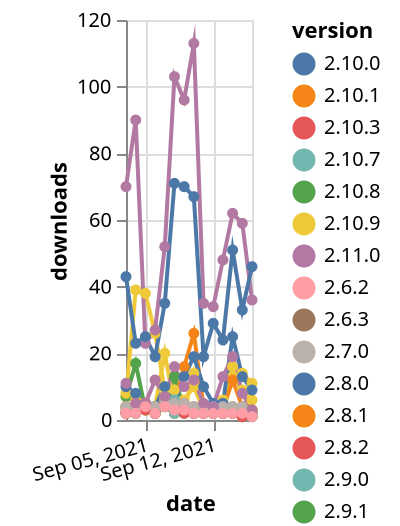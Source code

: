 {"$schema": "https://vega.github.io/schema/vega-lite/v5.json", "description": "A simple bar chart with embedded data.", "data": {"values": [{"date": "2021-09-03", "total": 2456, "delta": 2, "version": "2.9.1"}, {"date": "2021-09-04", "total": 2458, "delta": 2, "version": "2.9.1"}, {"date": "2021-09-05", "total": 2462, "delta": 4, "version": "2.9.1"}, {"date": "2021-09-06", "total": 2464, "delta": 2, "version": "2.9.1"}, {"date": "2021-09-07", "total": 2468, "delta": 4, "version": "2.9.1"}, {"date": "2021-09-08", "total": 2470, "delta": 2, "version": "2.9.1"}, {"date": "2021-09-09", "total": 2473, "delta": 3, "version": "2.9.1"}, {"date": "2021-09-10", "total": 2475, "delta": 2, "version": "2.9.1"}, {"date": "2021-09-11", "total": 2477, "delta": 2, "version": "2.9.1"}, {"date": "2021-09-12", "total": 2479, "delta": 2, "version": "2.9.1"}, {"date": "2021-09-13", "total": 2481, "delta": 2, "version": "2.9.1"}, {"date": "2021-09-14", "total": 2483, "delta": 2, "version": "2.9.1"}, {"date": "2021-09-15", "total": 2484, "delta": 1, "version": "2.9.1"}, {"date": "2021-09-16", "total": 2485, "delta": 1, "version": "2.9.1"}, {"date": "2021-09-03", "total": 13334, "delta": 3, "version": "2.8.2"}, {"date": "2021-09-04", "total": 13336, "delta": 2, "version": "2.8.2"}, {"date": "2021-09-05", "total": 13341, "delta": 5, "version": "2.8.2"}, {"date": "2021-09-06", "total": 13343, "delta": 2, "version": "2.8.2"}, {"date": "2021-09-07", "total": 13350, "delta": 7, "version": "2.8.2"}, {"date": "2021-09-08", "total": 13354, "delta": 4, "version": "2.8.2"}, {"date": "2021-09-09", "total": 13358, "delta": 4, "version": "2.8.2"}, {"date": "2021-09-10", "total": 13361, "delta": 3, "version": "2.8.2"}, {"date": "2021-09-11", "total": 13363, "delta": 2, "version": "2.8.2"}, {"date": "2021-09-12", "total": 13365, "delta": 2, "version": "2.8.2"}, {"date": "2021-09-13", "total": 13369, "delta": 4, "version": "2.8.2"}, {"date": "2021-09-14", "total": 13371, "delta": 2, "version": "2.8.2"}, {"date": "2021-09-15", "total": 13372, "delta": 1, "version": "2.8.2"}, {"date": "2021-09-16", "total": 13373, "delta": 1, "version": "2.8.2"}, {"date": "2021-09-03", "total": 19031, "delta": 7, "version": "2.9.1_1"}, {"date": "2021-09-04", "total": 19070, "delta": 39, "version": "2.9.1_1"}, {"date": "2021-09-05", "total": 19108, "delta": 38, "version": "2.9.1_1"}, {"date": "2021-09-06", "total": 19134, "delta": 26, "version": "2.9.1_1"}, {"date": "2021-09-07", "total": 19143, "delta": 9, "version": "2.9.1_1"}, {"date": "2021-09-08", "total": 19152, "delta": 9, "version": "2.9.1_1"}, {"date": "2021-09-09", "total": 19158, "delta": 6, "version": "2.9.1_1"}, {"date": "2021-09-10", "total": 19168, "delta": 10, "version": "2.9.1_1"}, {"date": "2021-09-11", "total": 19171, "delta": 3, "version": "2.9.1_1"}, {"date": "2021-09-12", "total": 19173, "delta": 2, "version": "2.9.1_1"}, {"date": "2021-09-13", "total": 19179, "delta": 6, "version": "2.9.1_1"}, {"date": "2021-09-14", "total": 19192, "delta": 13, "version": "2.9.1_1"}, {"date": "2021-09-15", "total": 19201, "delta": 9, "version": "2.9.1_1"}, {"date": "2021-09-16", "total": 19207, "delta": 6, "version": "2.9.1_1"}, {"date": "2021-09-03", "total": 9342, "delta": 70, "version": "2.11.0"}, {"date": "2021-09-04", "total": 9432, "delta": 90, "version": "2.11.0"}, {"date": "2021-09-05", "total": 9455, "delta": 23, "version": "2.11.0"}, {"date": "2021-09-06", "total": 9482, "delta": 27, "version": "2.11.0"}, {"date": "2021-09-07", "total": 9534, "delta": 52, "version": "2.11.0"}, {"date": "2021-09-08", "total": 9637, "delta": 103, "version": "2.11.0"}, {"date": "2021-09-09", "total": 9733, "delta": 96, "version": "2.11.0"}, {"date": "2021-09-10", "total": 9846, "delta": 113, "version": "2.11.0"}, {"date": "2021-09-11", "total": 9881, "delta": 35, "version": "2.11.0"}, {"date": "2021-09-12", "total": 9915, "delta": 34, "version": "2.11.0"}, {"date": "2021-09-13", "total": 9963, "delta": 48, "version": "2.11.0"}, {"date": "2021-09-14", "total": 10025, "delta": 62, "version": "2.11.0"}, {"date": "2021-09-15", "total": 10084, "delta": 59, "version": "2.11.0"}, {"date": "2021-09-16", "total": 10120, "delta": 36, "version": "2.11.0"}, {"date": "2021-09-03", "total": 8221, "delta": 2, "version": "2.8.1"}, {"date": "2021-09-04", "total": 8223, "delta": 2, "version": "2.8.1"}, {"date": "2021-09-05", "total": 8227, "delta": 4, "version": "2.8.1"}, {"date": "2021-09-06", "total": 8229, "delta": 2, "version": "2.8.1"}, {"date": "2021-09-07", "total": 8233, "delta": 4, "version": "2.8.1"}, {"date": "2021-09-08", "total": 8235, "delta": 2, "version": "2.8.1"}, {"date": "2021-09-09", "total": 8238, "delta": 3, "version": "2.8.1"}, {"date": "2021-09-10", "total": 8240, "delta": 2, "version": "2.8.1"}, {"date": "2021-09-11", "total": 8242, "delta": 2, "version": "2.8.1"}, {"date": "2021-09-12", "total": 8244, "delta": 2, "version": "2.8.1"}, {"date": "2021-09-13", "total": 8246, "delta": 2, "version": "2.8.1"}, {"date": "2021-09-14", "total": 8248, "delta": 2, "version": "2.8.1"}, {"date": "2021-09-15", "total": 8249, "delta": 1, "version": "2.8.1"}, {"date": "2021-09-16", "total": 8250, "delta": 1, "version": "2.8.1"}, {"date": "2021-09-03", "total": 10163, "delta": 7, "version": "2.10.8"}, {"date": "2021-09-04", "total": 10180, "delta": 17, "version": "2.10.8"}, {"date": "2021-09-05", "total": 10183, "delta": 3, "version": "2.10.8"}, {"date": "2021-09-06", "total": 10185, "delta": 2, "version": "2.10.8"}, {"date": "2021-09-07", "total": 10189, "delta": 4, "version": "2.10.8"}, {"date": "2021-09-08", "total": 10202, "delta": 13, "version": "2.10.8"}, {"date": "2021-09-09", "total": 10205, "delta": 3, "version": "2.10.8"}, {"date": "2021-09-10", "total": 10208, "delta": 3, "version": "2.10.8"}, {"date": "2021-09-11", "total": 10210, "delta": 2, "version": "2.10.8"}, {"date": "2021-09-12", "total": 10213, "delta": 3, "version": "2.10.8"}, {"date": "2021-09-13", "total": 10215, "delta": 2, "version": "2.10.8"}, {"date": "2021-09-14", "total": 10218, "delta": 3, "version": "2.10.8"}, {"date": "2021-09-15", "total": 10220, "delta": 2, "version": "2.10.8"}, {"date": "2021-09-16", "total": 10223, "delta": 3, "version": "2.10.8"}, {"date": "2021-09-03", "total": 6854, "delta": 8, "version": "2.10.9"}, {"date": "2021-09-04", "total": 6860, "delta": 6, "version": "2.10.9"}, {"date": "2021-09-05", "total": 6863, "delta": 3, "version": "2.10.9"}, {"date": "2021-09-06", "total": 6867, "delta": 4, "version": "2.10.9"}, {"date": "2021-09-07", "total": 6887, "delta": 20, "version": "2.10.9"}, {"date": "2021-09-08", "total": 6891, "delta": 4, "version": "2.10.9"}, {"date": "2021-09-09", "total": 6894, "delta": 3, "version": "2.10.9"}, {"date": "2021-09-10", "total": 6908, "delta": 14, "version": "2.10.9"}, {"date": "2021-09-11", "total": 6910, "delta": 2, "version": "2.10.9"}, {"date": "2021-09-12", "total": 6914, "delta": 4, "version": "2.10.9"}, {"date": "2021-09-13", "total": 6916, "delta": 2, "version": "2.10.9"}, {"date": "2021-09-14", "total": 6932, "delta": 16, "version": "2.10.9"}, {"date": "2021-09-15", "total": 6946, "delta": 14, "version": "2.10.9"}, {"date": "2021-09-16", "total": 6957, "delta": 11, "version": "2.10.9"}, {"date": "2021-09-03", "total": 7907, "delta": 4, "version": "2.10.1"}, {"date": "2021-09-04", "total": 7912, "delta": 5, "version": "2.10.1"}, {"date": "2021-09-05", "total": 7917, "delta": 5, "version": "2.10.1"}, {"date": "2021-09-06", "total": 7919, "delta": 2, "version": "2.10.1"}, {"date": "2021-09-07", "total": 7926, "delta": 7, "version": "2.10.1"}, {"date": "2021-09-08", "total": 7931, "delta": 5, "version": "2.10.1"}, {"date": "2021-09-09", "total": 7947, "delta": 16, "version": "2.10.1"}, {"date": "2021-09-10", "total": 7973, "delta": 26, "version": "2.10.1"}, {"date": "2021-09-11", "total": 7977, "delta": 4, "version": "2.10.1"}, {"date": "2021-09-12", "total": 7980, "delta": 3, "version": "2.10.1"}, {"date": "2021-09-13", "total": 7983, "delta": 3, "version": "2.10.1"}, {"date": "2021-09-14", "total": 7995, "delta": 12, "version": "2.10.1"}, {"date": "2021-09-15", "total": 7999, "delta": 4, "version": "2.10.1"}, {"date": "2021-09-16", "total": 8002, "delta": 3, "version": "2.10.1"}, {"date": "2021-09-03", "total": 2815, "delta": 2, "version": "2.9.0"}, {"date": "2021-09-04", "total": 2817, "delta": 2, "version": "2.9.0"}, {"date": "2021-09-05", "total": 2821, "delta": 4, "version": "2.9.0"}, {"date": "2021-09-06", "total": 2823, "delta": 2, "version": "2.9.0"}, {"date": "2021-09-07", "total": 2827, "delta": 4, "version": "2.9.0"}, {"date": "2021-09-08", "total": 2829, "delta": 2, "version": "2.9.0"}, {"date": "2021-09-09", "total": 2832, "delta": 3, "version": "2.9.0"}, {"date": "2021-09-10", "total": 2834, "delta": 2, "version": "2.9.0"}, {"date": "2021-09-11", "total": 2836, "delta": 2, "version": "2.9.0"}, {"date": "2021-09-12", "total": 2838, "delta": 2, "version": "2.9.0"}, {"date": "2021-09-13", "total": 2840, "delta": 2, "version": "2.9.0"}, {"date": "2021-09-14", "total": 2842, "delta": 2, "version": "2.9.0"}, {"date": "2021-09-15", "total": 2844, "delta": 2, "version": "2.9.0"}, {"date": "2021-09-16", "total": 2845, "delta": 1, "version": "2.9.0"}, {"date": "2021-09-03", "total": 4273, "delta": 2, "version": "2.10.7"}, {"date": "2021-09-04", "total": 4275, "delta": 2, "version": "2.10.7"}, {"date": "2021-09-05", "total": 4279, "delta": 4, "version": "2.10.7"}, {"date": "2021-09-06", "total": 4282, "delta": 3, "version": "2.10.7"}, {"date": "2021-09-07", "total": 4289, "delta": 7, "version": "2.10.7"}, {"date": "2021-09-08", "total": 4295, "delta": 6, "version": "2.10.7"}, {"date": "2021-09-09", "total": 4297, "delta": 2, "version": "2.10.7"}, {"date": "2021-09-10", "total": 4299, "delta": 2, "version": "2.10.7"}, {"date": "2021-09-11", "total": 4301, "delta": 2, "version": "2.10.7"}, {"date": "2021-09-12", "total": 4303, "delta": 2, "version": "2.10.7"}, {"date": "2021-09-13", "total": 4305, "delta": 2, "version": "2.10.7"}, {"date": "2021-09-14", "total": 4308, "delta": 3, "version": "2.10.7"}, {"date": "2021-09-15", "total": 4309, "delta": 1, "version": "2.10.7"}, {"date": "2021-09-16", "total": 4310, "delta": 1, "version": "2.10.7"}, {"date": "2021-09-03", "total": 20102, "delta": 43, "version": "2.8.0"}, {"date": "2021-09-04", "total": 20125, "delta": 23, "version": "2.8.0"}, {"date": "2021-09-05", "total": 20150, "delta": 25, "version": "2.8.0"}, {"date": "2021-09-06", "total": 20169, "delta": 19, "version": "2.8.0"}, {"date": "2021-09-07", "total": 20204, "delta": 35, "version": "2.8.0"}, {"date": "2021-09-08", "total": 20275, "delta": 71, "version": "2.8.0"}, {"date": "2021-09-09", "total": 20345, "delta": 70, "version": "2.8.0"}, {"date": "2021-09-10", "total": 20412, "delta": 67, "version": "2.8.0"}, {"date": "2021-09-11", "total": 20431, "delta": 19, "version": "2.8.0"}, {"date": "2021-09-12", "total": 20460, "delta": 29, "version": "2.8.0"}, {"date": "2021-09-13", "total": 20484, "delta": 24, "version": "2.8.0"}, {"date": "2021-09-14", "total": 20535, "delta": 51, "version": "2.8.0"}, {"date": "2021-09-15", "total": 20568, "delta": 33, "version": "2.8.0"}, {"date": "2021-09-16", "total": 20614, "delta": 46, "version": "2.8.0"}, {"date": "2021-09-03", "total": 5077, "delta": 4, "version": "2.6.3"}, {"date": "2021-09-04", "total": 5081, "delta": 4, "version": "2.6.3"}, {"date": "2021-09-05", "total": 5086, "delta": 5, "version": "2.6.3"}, {"date": "2021-09-06", "total": 5090, "delta": 4, "version": "2.6.3"}, {"date": "2021-09-07", "total": 5096, "delta": 6, "version": "2.6.3"}, {"date": "2021-09-08", "total": 5101, "delta": 5, "version": "2.6.3"}, {"date": "2021-09-09", "total": 5106, "delta": 5, "version": "2.6.3"}, {"date": "2021-09-10", "total": 5110, "delta": 4, "version": "2.6.3"}, {"date": "2021-09-11", "total": 5114, "delta": 4, "version": "2.6.3"}, {"date": "2021-09-12", "total": 5118, "delta": 4, "version": "2.6.3"}, {"date": "2021-09-13", "total": 5122, "delta": 4, "version": "2.6.3"}, {"date": "2021-09-14", "total": 5126, "delta": 4, "version": "2.6.3"}, {"date": "2021-09-15", "total": 5130, "delta": 4, "version": "2.6.3"}, {"date": "2021-09-16", "total": 5132, "delta": 2, "version": "2.6.3"}, {"date": "2021-09-03", "total": 12841, "delta": 10, "version": "2.10.0"}, {"date": "2021-09-04", "total": 12849, "delta": 8, "version": "2.10.0"}, {"date": "2021-09-05", "total": 12853, "delta": 4, "version": "2.10.0"}, {"date": "2021-09-06", "total": 12857, "delta": 4, "version": "2.10.0"}, {"date": "2021-09-07", "total": 12867, "delta": 10, "version": "2.10.0"}, {"date": "2021-09-08", "total": 12872, "delta": 5, "version": "2.10.0"}, {"date": "2021-09-09", "total": 12885, "delta": 13, "version": "2.10.0"}, {"date": "2021-09-10", "total": 12904, "delta": 19, "version": "2.10.0"}, {"date": "2021-09-11", "total": 12914, "delta": 10, "version": "2.10.0"}, {"date": "2021-09-12", "total": 12919, "delta": 5, "version": "2.10.0"}, {"date": "2021-09-13", "total": 12924, "delta": 5, "version": "2.10.0"}, {"date": "2021-09-14", "total": 12949, "delta": 25, "version": "2.10.0"}, {"date": "2021-09-15", "total": 12962, "delta": 13, "version": "2.10.0"}, {"date": "2021-09-16", "total": 12971, "delta": 9, "version": "2.10.0"}, {"date": "2021-09-03", "total": 9596, "delta": 2, "version": "2.10.3"}, {"date": "2021-09-04", "total": 9599, "delta": 3, "version": "2.10.3"}, {"date": "2021-09-05", "total": 9602, "delta": 3, "version": "2.10.3"}, {"date": "2021-09-06", "total": 9604, "delta": 2, "version": "2.10.3"}, {"date": "2021-09-07", "total": 9609, "delta": 5, "version": "2.10.3"}, {"date": "2021-09-08", "total": 9613, "delta": 4, "version": "2.10.3"}, {"date": "2021-09-09", "total": 9615, "delta": 2, "version": "2.10.3"}, {"date": "2021-09-10", "total": 9617, "delta": 2, "version": "2.10.3"}, {"date": "2021-09-11", "total": 9619, "delta": 2, "version": "2.10.3"}, {"date": "2021-09-12", "total": 9621, "delta": 2, "version": "2.10.3"}, {"date": "2021-09-13", "total": 9623, "delta": 2, "version": "2.10.3"}, {"date": "2021-09-14", "total": 9625, "delta": 2, "version": "2.10.3"}, {"date": "2021-09-15", "total": 9626, "delta": 1, "version": "2.10.3"}, {"date": "2021-09-16", "total": 9628, "delta": 2, "version": "2.10.3"}, {"date": "2021-09-03", "total": 5409, "delta": 4, "version": "2.7.0"}, {"date": "2021-09-04", "total": 5413, "delta": 4, "version": "2.7.0"}, {"date": "2021-09-05", "total": 5418, "delta": 5, "version": "2.7.0"}, {"date": "2021-09-06", "total": 5422, "delta": 4, "version": "2.7.0"}, {"date": "2021-09-07", "total": 5428, "delta": 6, "version": "2.7.0"}, {"date": "2021-09-08", "total": 5433, "delta": 5, "version": "2.7.0"}, {"date": "2021-09-09", "total": 5438, "delta": 5, "version": "2.7.0"}, {"date": "2021-09-10", "total": 5442, "delta": 4, "version": "2.7.0"}, {"date": "2021-09-11", "total": 5446, "delta": 4, "version": "2.7.0"}, {"date": "2021-09-12", "total": 5450, "delta": 4, "version": "2.7.0"}, {"date": "2021-09-13", "total": 5454, "delta": 4, "version": "2.7.0"}, {"date": "2021-09-14", "total": 5458, "delta": 4, "version": "2.7.0"}, {"date": "2021-09-15", "total": 5462, "delta": 4, "version": "2.7.0"}, {"date": "2021-09-16", "total": 5464, "delta": 2, "version": "2.7.0"}, {"date": "2021-09-03", "total": 8891, "delta": 11, "version": "2.9.6"}, {"date": "2021-09-04", "total": 8896, "delta": 5, "version": "2.9.6"}, {"date": "2021-09-05", "total": 8901, "delta": 5, "version": "2.9.6"}, {"date": "2021-09-06", "total": 8913, "delta": 12, "version": "2.9.6"}, {"date": "2021-09-07", "total": 8920, "delta": 7, "version": "2.9.6"}, {"date": "2021-09-08", "total": 8936, "delta": 16, "version": "2.9.6"}, {"date": "2021-09-09", "total": 8946, "delta": 10, "version": "2.9.6"}, {"date": "2021-09-10", "total": 8958, "delta": 12, "version": "2.9.6"}, {"date": "2021-09-11", "total": 8963, "delta": 5, "version": "2.9.6"}, {"date": "2021-09-12", "total": 8967, "delta": 4, "version": "2.9.6"}, {"date": "2021-09-13", "total": 8980, "delta": 13, "version": "2.9.6"}, {"date": "2021-09-14", "total": 8999, "delta": 19, "version": "2.9.6"}, {"date": "2021-09-15", "total": 9007, "delta": 8, "version": "2.9.6"}, {"date": "2021-09-16", "total": 9010, "delta": 3, "version": "2.9.6"}, {"date": "2021-09-03", "total": 3421, "delta": 2, "version": "2.6.2"}, {"date": "2021-09-04", "total": 3423, "delta": 2, "version": "2.6.2"}, {"date": "2021-09-05", "total": 3427, "delta": 4, "version": "2.6.2"}, {"date": "2021-09-06", "total": 3429, "delta": 2, "version": "2.6.2"}, {"date": "2021-09-07", "total": 3433, "delta": 4, "version": "2.6.2"}, {"date": "2021-09-08", "total": 3436, "delta": 3, "version": "2.6.2"}, {"date": "2021-09-09", "total": 3439, "delta": 3, "version": "2.6.2"}, {"date": "2021-09-10", "total": 3441, "delta": 2, "version": "2.6.2"}, {"date": "2021-09-11", "total": 3443, "delta": 2, "version": "2.6.2"}, {"date": "2021-09-12", "total": 3445, "delta": 2, "version": "2.6.2"}, {"date": "2021-09-13", "total": 3447, "delta": 2, "version": "2.6.2"}, {"date": "2021-09-14", "total": 3449, "delta": 2, "version": "2.6.2"}, {"date": "2021-09-15", "total": 3451, "delta": 2, "version": "2.6.2"}, {"date": "2021-09-16", "total": 3452, "delta": 1, "version": "2.6.2"}]}, "width": "container", "mark": {"type": "line", "point": {"filled": true}}, "encoding": {"x": {"field": "date", "type": "temporal", "timeUnit": "yearmonthdate", "title": "date", "axis": {"labelAngle": -15}}, "y": {"field": "delta", "type": "quantitative", "title": "downloads"}, "color": {"field": "version", "type": "nominal"}, "tooltip": {"field": "delta"}}}